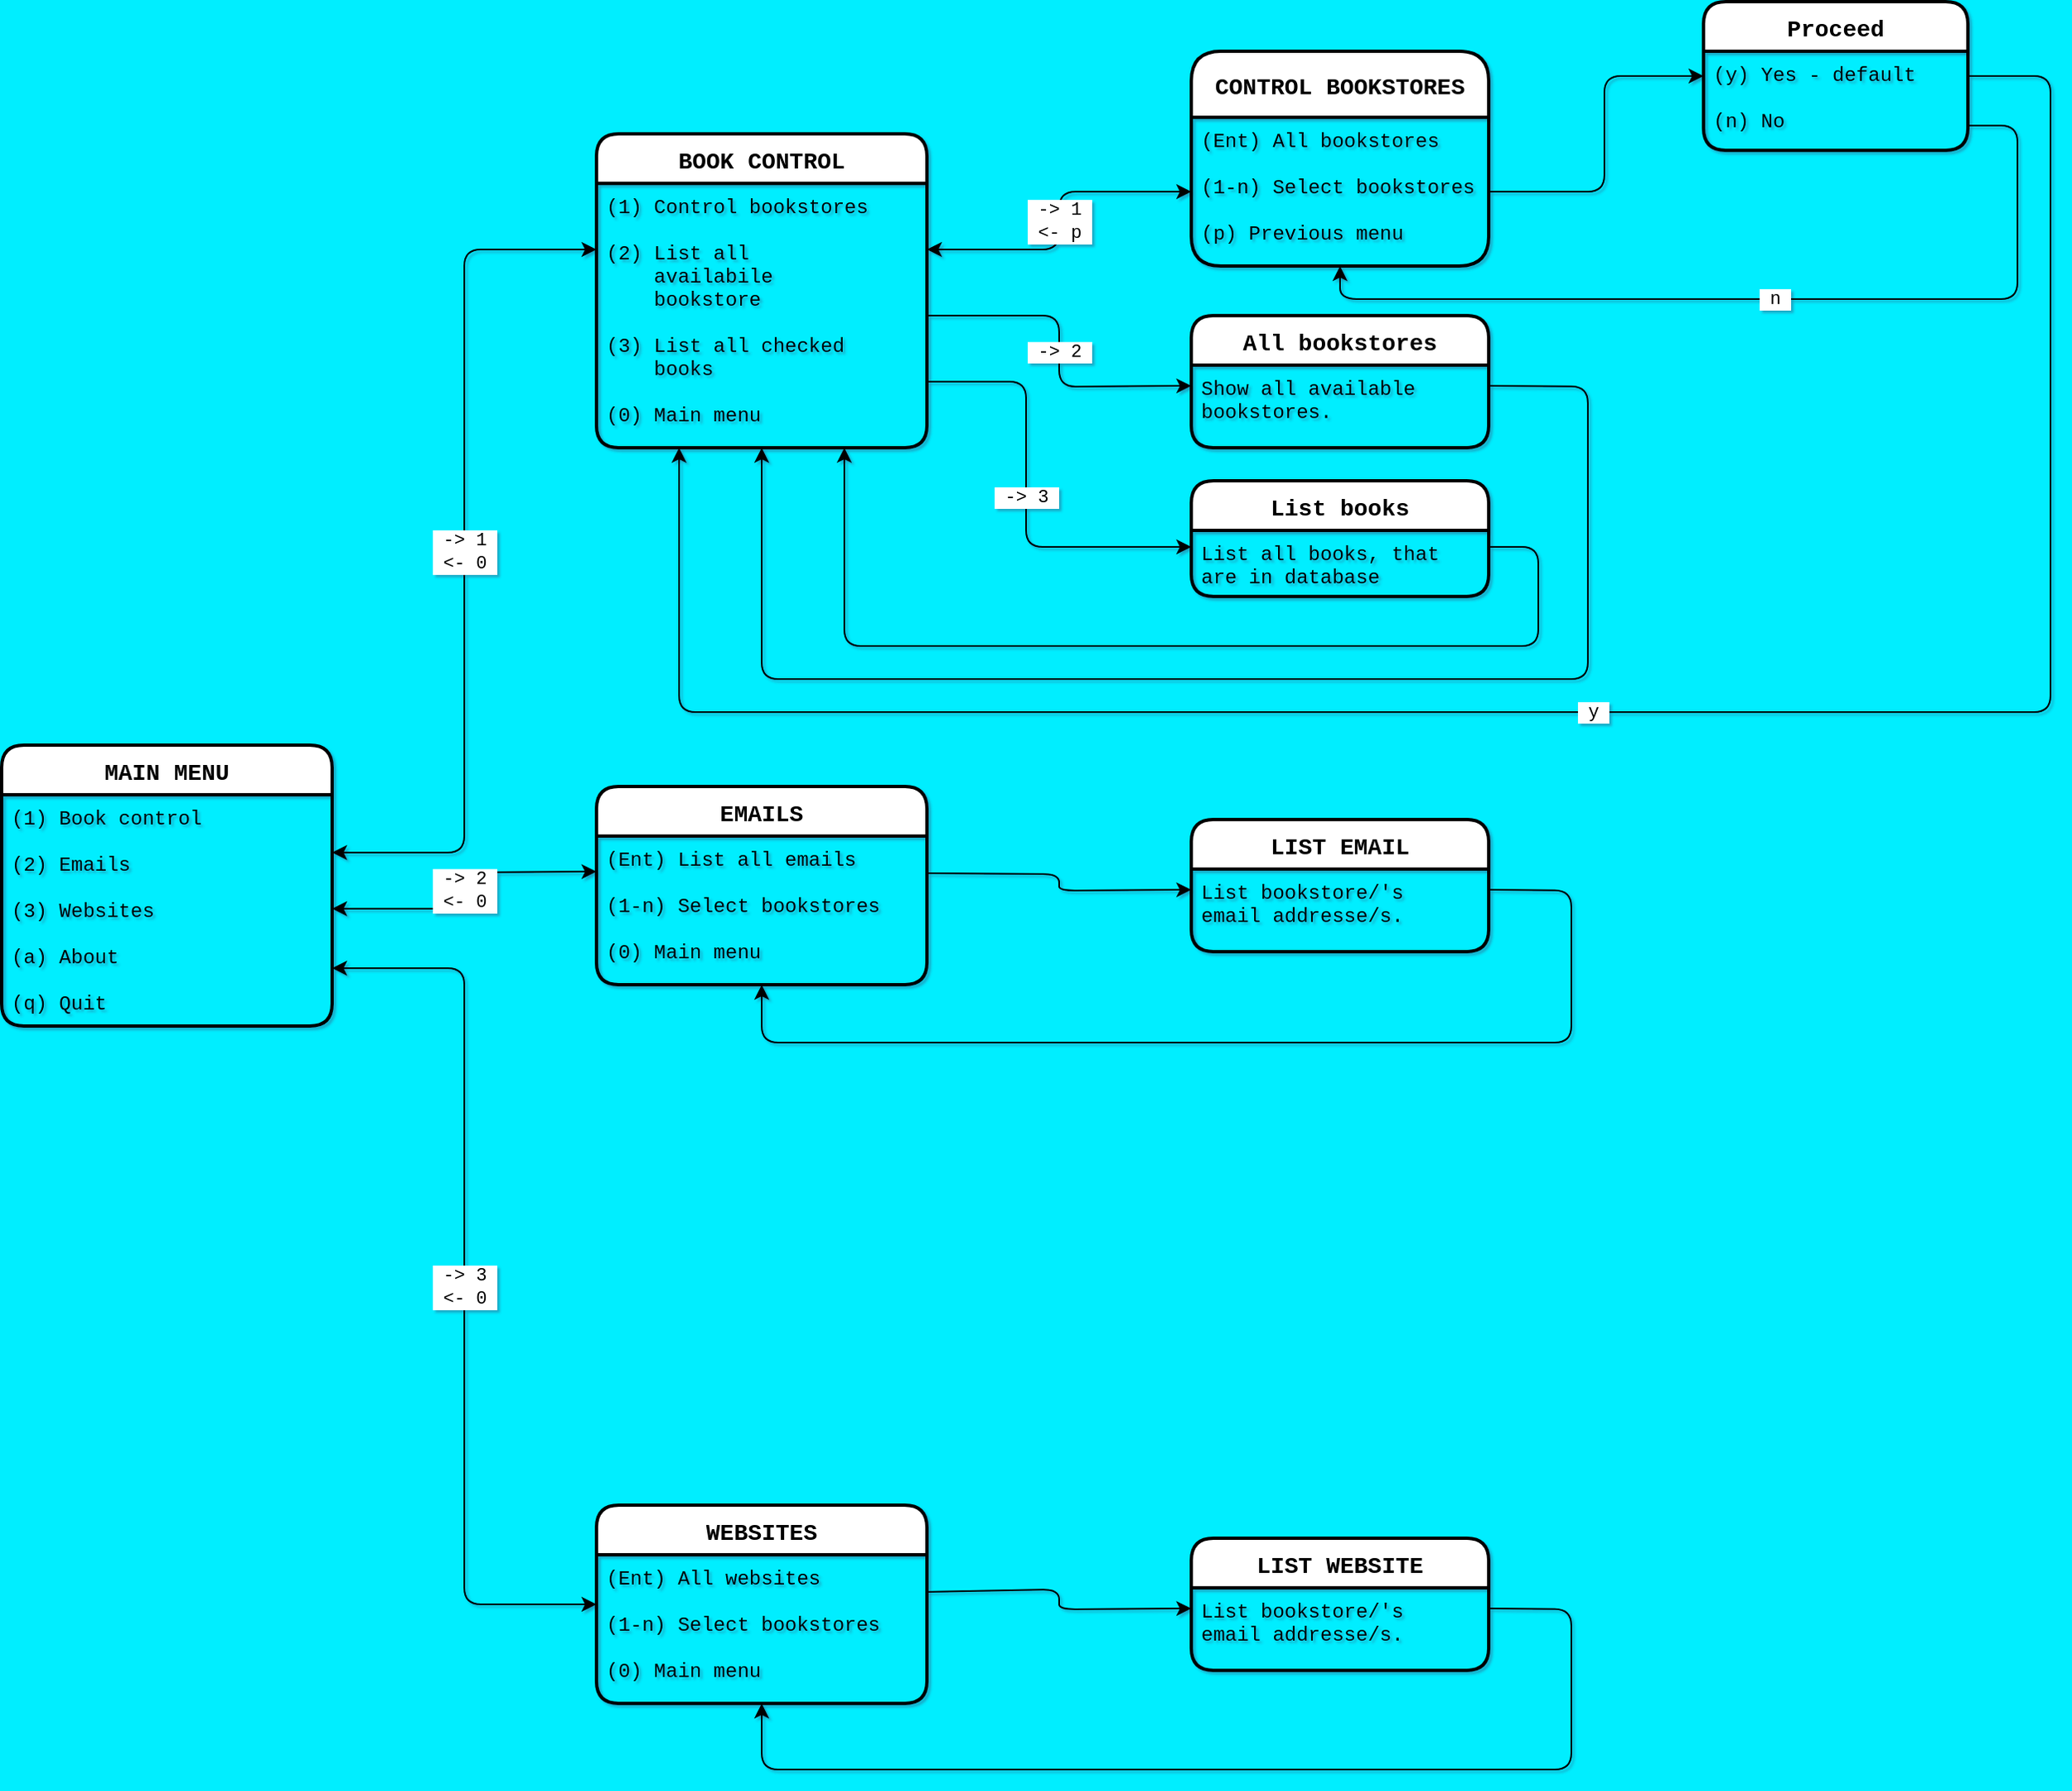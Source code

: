<mxfile version="13.7.9" type="device"><diagram id="tbAZTD89gCoS6M2DAo-D" name="Page-1"><mxGraphModel dx="1394" dy="822" grid="1" gridSize="10" guides="1" tooltips="1" connect="1" arrows="1" fold="1" page="1" pageScale="1" pageWidth="2336" pageHeight="1654" background="#00EEFF" math="0" shadow="1"><root><mxCell id="0"/><mxCell id="1" parent="0"/><mxCell id="nViecjyoPrWK80gx9pMB-32" value="WEBSITES" style="swimlane;childLayout=stackLayout;horizontal=1;startSize=30;horizontalStack=0;rounded=1;fontSize=14;fontStyle=1;strokeWidth=2;resizeParent=0;resizeLast=1;shadow=0;dashed=0;align=center;glass=0;labelBackgroundColor=#ffffff;fontFamily=Courier New;" parent="1" vertex="1"><mxGeometry x="440" y="1120" width="200" height="120" as="geometry"/></mxCell><mxCell id="nViecjyoPrWK80gx9pMB-33" value="(Ent) All websites&#10;&#10;(1-n) Select bookstores&#10;&#10;(0) Main menu" style="align=left;strokeColor=none;fillColor=none;spacingLeft=4;fontSize=12;verticalAlign=top;resizable=0;rotatable=0;part=1;fontFamily=Courier New;" parent="nViecjyoPrWK80gx9pMB-32" vertex="1"><mxGeometry y="30" width="200" height="90" as="geometry"/></mxCell><mxCell id="nViecjyoPrWK80gx9pMB-34" value="MAIN MENU" style="swimlane;childLayout=stackLayout;horizontal=1;startSize=30;horizontalStack=0;rounded=1;fontSize=14;fontStyle=1;strokeWidth=2;resizeParent=0;resizeLast=1;shadow=0;dashed=0;align=center;glass=0;labelBackgroundColor=#FFFFFF;fontFamily=Courier New;" parent="1" vertex="1"><mxGeometry x="80" y="660" width="200" height="170" as="geometry"><mxRectangle x="80" y="660" width="120" height="30" as="alternateBounds"/></mxGeometry></mxCell><mxCell id="nViecjyoPrWK80gx9pMB-35" value="(1) Book control&#10;&#10;(2) Emails&#10;&#10;(3) Websites&#10;&#10;(a) About&#10;&#10;(q) Quit" style="align=left;strokeColor=none;fillColor=none;spacingLeft=4;fontSize=12;verticalAlign=top;resizable=0;rotatable=0;part=1;fontFamily=Courier New;labelBackgroundColor=none;" parent="nViecjyoPrWK80gx9pMB-34" vertex="1"><mxGeometry y="30" width="200" height="140" as="geometry"/></mxCell><mxCell id="nViecjyoPrWK80gx9pMB-36" value="EMAILS" style="swimlane;childLayout=stackLayout;horizontal=1;startSize=30;horizontalStack=0;rounded=1;fontSize=14;fontStyle=1;strokeWidth=2;resizeParent=0;resizeLast=1;shadow=0;dashed=0;align=center;glass=0;labelBackgroundColor=#ffffff;fontFamily=Courier New;" parent="1" vertex="1"><mxGeometry x="440" y="685" width="200" height="120" as="geometry"><mxRectangle x="440" y="670" width="80" height="30" as="alternateBounds"/></mxGeometry></mxCell><mxCell id="nViecjyoPrWK80gx9pMB-37" value="(Ent) List all emails&#10;&#10;(1-n) Select bookstores&#10;&#10;(0) Main menu" style="align=left;strokeColor=none;fillColor=none;spacingLeft=4;fontSize=12;verticalAlign=top;resizable=0;rotatable=0;part=1;fontFamily=Courier New;" parent="nViecjyoPrWK80gx9pMB-36" vertex="1"><mxGeometry y="30" width="200" height="90" as="geometry"/></mxCell><mxCell id="nViecjyoPrWK80gx9pMB-43" value="BOOK CONTROL" style="swimlane;childLayout=stackLayout;horizontal=1;startSize=30;horizontalStack=0;rounded=1;fontSize=14;fontStyle=1;strokeWidth=2;resizeParent=0;resizeLast=1;shadow=0;dashed=0;align=center;glass=0;labelBackgroundColor=#ffffff;fontFamily=Courier New;" parent="1" vertex="1"><mxGeometry x="440" y="290" width="200" height="190" as="geometry"><mxRectangle x="440" y="280" width="140" height="30" as="alternateBounds"/></mxGeometry></mxCell><mxCell id="nViecjyoPrWK80gx9pMB-44" value="(1) Control bookstores&#10;&#10;(2) List all &#10;    availabile &#10;    bookstore&#10;&#10;(3) List all checked&#10;    books&#10;&#10;(0) Main menu" style="align=left;strokeColor=none;fillColor=none;spacingLeft=4;fontSize=12;verticalAlign=top;resizable=0;rotatable=0;part=1;fontFamily=Courier New;" parent="nViecjyoPrWK80gx9pMB-43" vertex="1"><mxGeometry y="30" width="200" height="160" as="geometry"/></mxCell><mxCell id="nViecjyoPrWK80gx9pMB-49" value="&amp;nbsp;-&amp;gt; 1&amp;nbsp;&lt;br&gt;&amp;nbsp;&amp;lt;- 0&amp;nbsp;" style="endArrow=classic;startArrow=classic;html=1;fontFamily=Courier New;exitX=1;exitY=0.25;exitDx=0;exitDy=0;entryX=0;entryY=0.25;entryDx=0;entryDy=0;" parent="1" source="nViecjyoPrWK80gx9pMB-35" target="nViecjyoPrWK80gx9pMB-44" edge="1"><mxGeometry width="50" height="50" relative="1" as="geometry"><mxPoint x="560" y="860" as="sourcePoint"/><mxPoint x="610" y="810" as="targetPoint"/><Array as="points"><mxPoint x="360" y="725"/><mxPoint x="360" y="360"/></Array></mxGeometry></mxCell><mxCell id="nViecjyoPrWK80gx9pMB-50" value="&amp;nbsp;-&amp;gt; 2&amp;nbsp;&lt;br&gt;&amp;nbsp;&amp;lt;- 0&amp;nbsp;" style="endArrow=classic;startArrow=classic;html=1;fontFamily=Courier New;exitX=1;exitY=0.5;exitDx=0;exitDy=0;entryX=0;entryY=0.25;entryDx=0;entryDy=0;" parent="1" edge="1"><mxGeometry width="50" height="50" relative="1" as="geometry"><mxPoint x="280" y="759" as="sourcePoint"/><mxPoint x="440" y="736.5" as="targetPoint"/><Array as="points"><mxPoint x="360" y="759"/><mxPoint x="360" y="737"/></Array></mxGeometry></mxCell><mxCell id="nViecjyoPrWK80gx9pMB-51" value="&amp;nbsp;-&amp;gt; 3&amp;nbsp;&lt;br&gt;&amp;lt;- 0" style="endArrow=classic;startArrow=classic;html=1;fontFamily=Courier New;exitX=1;exitY=0.75;exitDx=0;exitDy=0;entryX=0;entryY=0.5;entryDx=0;entryDy=0;" parent="1" source="nViecjyoPrWK80gx9pMB-35" target="nViecjyoPrWK80gx9pMB-32" edge="1"><mxGeometry width="50" height="50" relative="1" as="geometry"><mxPoint x="440" y="860" as="sourcePoint"/><mxPoint x="490" y="810" as="targetPoint"/><Array as="points"><mxPoint x="360" y="795"/><mxPoint x="360" y="1180"/></Array></mxGeometry></mxCell><mxCell id="nViecjyoPrWK80gx9pMB-53" value="Proceed" style="swimlane;childLayout=stackLayout;horizontal=1;startSize=30;horizontalStack=0;rounded=1;fontSize=14;fontStyle=1;strokeWidth=2;resizeParent=0;resizeLast=1;shadow=0;dashed=0;align=center;glass=0;labelBackgroundColor=#ffffff;fontFamily=Courier New;" parent="1" vertex="1"><mxGeometry x="1110" y="210" width="160" height="90" as="geometry"><mxRectangle x="1110" y="210" width="90" height="30" as="alternateBounds"/></mxGeometry></mxCell><mxCell id="nViecjyoPrWK80gx9pMB-54" value="(y) Yes - default&#10;&#10;(n) No" style="align=left;strokeColor=none;fillColor=none;spacingLeft=4;fontSize=12;verticalAlign=top;resizable=0;rotatable=0;part=1;fontFamily=Courier New;" parent="nViecjyoPrWK80gx9pMB-53" vertex="1"><mxGeometry y="30" width="160" height="60" as="geometry"/></mxCell><mxCell id="nViecjyoPrWK80gx9pMB-56" value="CONTROL BOOKSTORES" style="swimlane;childLayout=stackLayout;horizontal=1;startSize=40;horizontalStack=0;rounded=1;fontSize=14;fontStyle=1;strokeWidth=2;resizeParent=0;resizeLast=1;shadow=0;dashed=0;align=center;glass=0;labelBackgroundColor=#ffffff;fontFamily=Courier New;" parent="1" vertex="1"><mxGeometry x="800" y="240" width="180" height="130" as="geometry"><mxRectangle x="800" y="240" width="180" height="40" as="alternateBounds"/></mxGeometry></mxCell><mxCell id="nViecjyoPrWK80gx9pMB-57" value="(Ent) All bookstores&#10;&#10;(1-n) Select bookstores&#10;&#10;(p) Previous menu" style="align=left;strokeColor=none;fillColor=none;spacingLeft=4;fontSize=12;verticalAlign=top;resizable=0;rotatable=0;part=1;fontFamily=Courier New;" parent="nViecjyoPrWK80gx9pMB-56" vertex="1"><mxGeometry y="40" width="180" height="90" as="geometry"/></mxCell><mxCell id="ihFCC-KJtPKFBY0iy07p-3" value="All bookstores" style="swimlane;childLayout=stackLayout;horizontal=1;startSize=30;horizontalStack=0;rounded=1;fontSize=14;fontStyle=1;strokeWidth=2;resizeParent=0;resizeLast=1;shadow=0;dashed=0;align=center;glass=0;labelBackgroundColor=#ffffff;fontFamily=Courier New;" parent="1" vertex="1"><mxGeometry x="800" y="400" width="180" height="80" as="geometry"><mxRectangle x="800" y="400" width="150" height="30" as="alternateBounds"/></mxGeometry></mxCell><mxCell id="ihFCC-KJtPKFBY0iy07p-4" value="Show all available&#10;bookstores." style="align=left;strokeColor=none;fillColor=none;spacingLeft=4;fontSize=12;verticalAlign=top;resizable=0;rotatable=0;part=1;fontFamily=Courier New;" parent="ihFCC-KJtPKFBY0iy07p-3" vertex="1"><mxGeometry y="30" width="180" height="50" as="geometry"/></mxCell><mxCell id="ihFCC-KJtPKFBY0iy07p-5" value="&amp;nbsp;-&amp;gt; 1&amp;nbsp;&lt;br&gt;&amp;nbsp;&amp;lt;- p&amp;nbsp;" style="endArrow=classic;startArrow=classic;html=1;fontFamily=Courier New;entryX=0;entryY=0.5;entryDx=0;entryDy=0;exitX=1;exitY=0.25;exitDx=0;exitDy=0;" parent="1" source="nViecjyoPrWK80gx9pMB-44" target="nViecjyoPrWK80gx9pMB-57" edge="1"><mxGeometry width="50" height="50" relative="1" as="geometry"><mxPoint x="680" y="350" as="sourcePoint"/><mxPoint x="720" y="360" as="targetPoint"/><Array as="points"><mxPoint x="720" y="360"/><mxPoint x="720" y="325"/></Array></mxGeometry></mxCell><mxCell id="ihFCC-KJtPKFBY0iy07p-10" value="&amp;nbsp;-&amp;gt; 2&amp;nbsp;" style="endArrow=classic;html=1;fontFamily=Courier New;exitX=1;exitY=0.5;exitDx=0;exitDy=0;entryX=0;entryY=0.25;entryDx=0;entryDy=0;" parent="1" source="nViecjyoPrWK80gx9pMB-44" target="ihFCC-KJtPKFBY0iy07p-4" edge="1"><mxGeometry width="50" height="50" relative="1" as="geometry"><mxPoint x="1100" y="440" as="sourcePoint"/><mxPoint x="1150" y="390" as="targetPoint"/><Array as="points"><mxPoint x="720" y="400"/><mxPoint x="720" y="443"/></Array></mxGeometry></mxCell><mxCell id="ihFCC-KJtPKFBY0iy07p-12" value="" style="endArrow=classic;html=1;fontFamily=Courier New;exitX=1;exitY=0.25;exitDx=0;exitDy=0;entryX=0.5;entryY=1;entryDx=0;entryDy=0;" parent="1" source="ihFCC-KJtPKFBY0iy07p-4" target="nViecjyoPrWK80gx9pMB-44" edge="1"><mxGeometry width="50" height="50" relative="1" as="geometry"><mxPoint x="750" y="460" as="sourcePoint"/><mxPoint x="800" y="410" as="targetPoint"/><Array as="points"><mxPoint x="1040" y="443"/><mxPoint x="1040" y="620"/><mxPoint x="540" y="620"/></Array></mxGeometry></mxCell><mxCell id="ihFCC-KJtPKFBY0iy07p-13" value="" style="endArrow=classic;html=1;fontFamily=Courier New;entryX=0;entryY=0.25;entryDx=0;entryDy=0;exitX=1;exitY=0.5;exitDx=0;exitDy=0;" parent="1" source="nViecjyoPrWK80gx9pMB-57" target="nViecjyoPrWK80gx9pMB-54" edge="1"><mxGeometry width="50" height="50" relative="1" as="geometry"><mxPoint x="750" y="460" as="sourcePoint"/><mxPoint x="800" y="410" as="targetPoint"/><Array as="points"><mxPoint x="1050" y="325"/><mxPoint x="1050" y="255"/></Array></mxGeometry></mxCell><mxCell id="ihFCC-KJtPKFBY0iy07p-14" value="&amp;nbsp;y&amp;nbsp;" style="endArrow=classic;html=1;fontFamily=Courier New;exitX=1;exitY=0.25;exitDx=0;exitDy=0;entryX=0.25;entryY=1;entryDx=0;entryDy=0;rounded=1;jumpStyle=none;" parent="1" source="nViecjyoPrWK80gx9pMB-54" target="nViecjyoPrWK80gx9pMB-44" edge="1"><mxGeometry width="50" height="50" relative="1" as="geometry"><mxPoint x="960" y="640" as="sourcePoint"/><mxPoint x="1010" y="590" as="targetPoint"/><Array as="points"><mxPoint x="1320" y="255"/><mxPoint x="1320" y="640"/><mxPoint x="490" y="640"/></Array></mxGeometry></mxCell><mxCell id="377ecKhKILIvisqWKLen-9" value="" style="endArrow=classic;html=1;fontFamily=Courier New;entryX=0;entryY=0.25;entryDx=0;entryDy=0;exitX=1;exitY=0.25;exitDx=0;exitDy=0;" edge="1" parent="1" source="nViecjyoPrWK80gx9pMB-37" target="ihFCC-KJtPKFBY0iy07p-17"><mxGeometry width="50" height="50" relative="1" as="geometry"><mxPoint x="610" y="930" as="sourcePoint"/><mxPoint x="660" y="880" as="targetPoint"/><Array as="points"><mxPoint x="720" y="738"/><mxPoint x="720" y="748"/></Array></mxGeometry></mxCell><mxCell id="ihFCC-KJtPKFBY0iy07p-16" value="LIST EMAIL" style="swimlane;childLayout=stackLayout;horizontal=1;startSize=30;horizontalStack=0;rounded=1;fontSize=14;fontStyle=1;strokeWidth=2;resizeParent=0;resizeLast=1;shadow=0;dashed=0;align=center;glass=0;labelBackgroundColor=#ffffff;fontFamily=Courier New;" parent="1" vertex="1"><mxGeometry x="800" y="705" width="180" height="80" as="geometry"/></mxCell><mxCell id="ihFCC-KJtPKFBY0iy07p-17" value="List bookstore/'s&#10;email addresse/s." style="align=left;strokeColor=none;fillColor=none;spacingLeft=4;fontSize=12;verticalAlign=top;resizable=0;rotatable=0;part=1;fontFamily=Courier New;" parent="ihFCC-KJtPKFBY0iy07p-16" vertex="1"><mxGeometry y="30" width="180" height="50" as="geometry"/></mxCell><mxCell id="377ecKhKILIvisqWKLen-10" value="LIST WEBSITE" style="swimlane;childLayout=stackLayout;horizontal=1;startSize=30;horizontalStack=0;rounded=1;fontSize=14;fontStyle=1;strokeWidth=2;resizeParent=0;resizeLast=1;shadow=0;dashed=0;align=center;glass=0;labelBackgroundColor=#ffffff;fontFamily=Courier New;" vertex="1" parent="1"><mxGeometry x="800" y="1140" width="180" height="80" as="geometry"/></mxCell><mxCell id="377ecKhKILIvisqWKLen-11" value="List bookstore/'s&#10;email addresse/s." style="align=left;strokeColor=none;fillColor=none;spacingLeft=4;fontSize=12;verticalAlign=top;resizable=0;rotatable=0;part=1;fontFamily=Courier New;" vertex="1" parent="377ecKhKILIvisqWKLen-10"><mxGeometry y="30" width="180" height="50" as="geometry"/></mxCell><mxCell id="377ecKhKILIvisqWKLen-15" value="" style="endArrow=classic;html=1;fontFamily=Courier New;entryX=0;entryY=0.25;entryDx=0;entryDy=0;exitX=1;exitY=0.25;exitDx=0;exitDy=0;" edge="1" parent="1" source="nViecjyoPrWK80gx9pMB-33" target="377ecKhKILIvisqWKLen-11"><mxGeometry width="50" height="50" relative="1" as="geometry"><mxPoint x="650" y="1171" as="sourcePoint"/><mxPoint x="800" y="1180" as="targetPoint"/><Array as="points"><mxPoint x="720" y="1171"/><mxPoint x="720" y="1183"/></Array></mxGeometry></mxCell><mxCell id="377ecKhKILIvisqWKLen-16" value="" style="endArrow=classic;html=1;fontFamily=Courier New;entryX=0.5;entryY=1;entryDx=0;entryDy=0;exitX=1;exitY=0.25;exitDx=0;exitDy=0;" edge="1" parent="1" source="ihFCC-KJtPKFBY0iy07p-17" target="nViecjyoPrWK80gx9pMB-37"><mxGeometry width="50" height="50" relative="1" as="geometry"><mxPoint x="670" y="960" as="sourcePoint"/><mxPoint x="720" y="910" as="targetPoint"/><Array as="points"><mxPoint x="1030" y="748"/><mxPoint x="1030" y="840"/><mxPoint x="540" y="840"/></Array></mxGeometry></mxCell><mxCell id="377ecKhKILIvisqWKLen-17" value="" style="endArrow=classic;html=1;fontFamily=Courier New;exitX=1;exitY=0.25;exitDx=0;exitDy=0;entryX=0.5;entryY=1;entryDx=0;entryDy=0;" edge="1" parent="1" source="377ecKhKILIvisqWKLen-11" target="nViecjyoPrWK80gx9pMB-33"><mxGeometry width="50" height="50" relative="1" as="geometry"><mxPoint x="670" y="960" as="sourcePoint"/><mxPoint x="720" y="910" as="targetPoint"/><Array as="points"><mxPoint x="1030" y="1183"/><mxPoint x="1030" y="1280"/><mxPoint x="540" y="1280"/></Array></mxGeometry></mxCell><mxCell id="377ecKhKILIvisqWKLen-18" value="List books" style="swimlane;childLayout=stackLayout;horizontal=1;startSize=30;horizontalStack=0;rounded=1;fontSize=14;fontStyle=1;strokeWidth=2;resizeParent=0;resizeLast=1;shadow=0;dashed=0;align=center;fontFamily=Courier New;" vertex="1" parent="1"><mxGeometry x="800" y="500" width="180" height="70" as="geometry"/></mxCell><mxCell id="377ecKhKILIvisqWKLen-19" value="List all books, that&#10;are in database" style="align=left;strokeColor=none;fillColor=none;spacingLeft=4;fontSize=12;verticalAlign=top;resizable=0;rotatable=0;part=1;fontFamily=Courier New;" vertex="1" parent="377ecKhKILIvisqWKLen-18"><mxGeometry y="30" width="180" height="40" as="geometry"/></mxCell><mxCell id="377ecKhKILIvisqWKLen-21" value="&amp;nbsp;-&amp;gt; 3&amp;nbsp;" style="endArrow=classic;html=1;fontFamily=Courier New;exitX=1;exitY=0.75;exitDx=0;exitDy=0;entryX=0;entryY=0.25;entryDx=0;entryDy=0;" edge="1" parent="1" source="nViecjyoPrWK80gx9pMB-44" target="377ecKhKILIvisqWKLen-19"><mxGeometry width="50" height="50" relative="1" as="geometry"><mxPoint x="670" y="580" as="sourcePoint"/><mxPoint x="720" y="530" as="targetPoint"/><Array as="points"><mxPoint x="700" y="440"/><mxPoint x="700" y="540"/></Array></mxGeometry></mxCell><mxCell id="377ecKhKILIvisqWKLen-23" value="&amp;nbsp;n&amp;nbsp;" style="endArrow=classic;html=1;fontFamily=Courier New;entryX=0.5;entryY=1;entryDx=0;entryDy=0;exitX=1;exitY=0.75;exitDx=0;exitDy=0;" edge="1" parent="1" source="nViecjyoPrWK80gx9pMB-54" target="nViecjyoPrWK80gx9pMB-57"><mxGeometry width="50" height="50" relative="1" as="geometry"><mxPoint x="720" y="540" as="sourcePoint"/><mxPoint x="770" y="490" as="targetPoint"/><Array as="points"><mxPoint x="1300" y="285"/><mxPoint x="1300" y="390"/><mxPoint x="890" y="390"/></Array></mxGeometry></mxCell><mxCell id="377ecKhKILIvisqWKLen-24" value="" style="endArrow=classic;html=1;fontFamily=Courier New;exitX=1;exitY=0.25;exitDx=0;exitDy=0;entryX=0.75;entryY=1;entryDx=0;entryDy=0;" edge="1" parent="1" source="377ecKhKILIvisqWKLen-19" target="nViecjyoPrWK80gx9pMB-44"><mxGeometry width="50" height="50" relative="1" as="geometry"><mxPoint x="720" y="540" as="sourcePoint"/><mxPoint x="770" y="490" as="targetPoint"/><Array as="points"><mxPoint x="1010" y="540"/><mxPoint x="1010" y="600"/><mxPoint x="590" y="600"/></Array></mxGeometry></mxCell></root></mxGraphModel></diagram></mxfile>